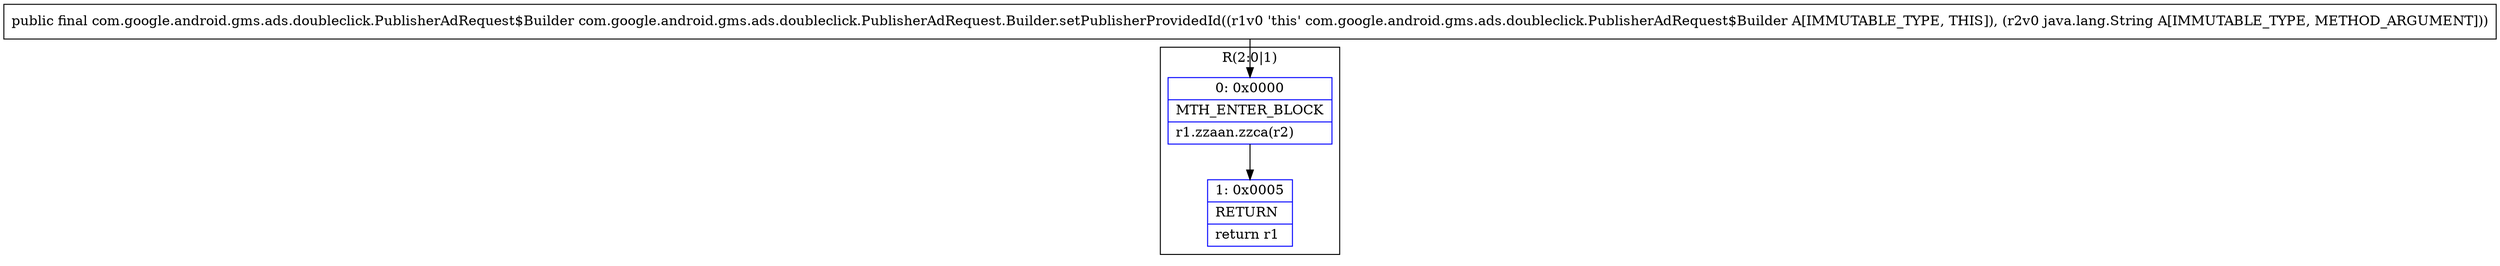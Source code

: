 digraph "CFG forcom.google.android.gms.ads.doubleclick.PublisherAdRequest.Builder.setPublisherProvidedId(Ljava\/lang\/String;)Lcom\/google\/android\/gms\/ads\/doubleclick\/PublisherAdRequest$Builder;" {
subgraph cluster_Region_1143066188 {
label = "R(2:0|1)";
node [shape=record,color=blue];
Node_0 [shape=record,label="{0\:\ 0x0000|MTH_ENTER_BLOCK\l|r1.zzaan.zzca(r2)\l}"];
Node_1 [shape=record,label="{1\:\ 0x0005|RETURN\l|return r1\l}"];
}
MethodNode[shape=record,label="{public final com.google.android.gms.ads.doubleclick.PublisherAdRequest$Builder com.google.android.gms.ads.doubleclick.PublisherAdRequest.Builder.setPublisherProvidedId((r1v0 'this' com.google.android.gms.ads.doubleclick.PublisherAdRequest$Builder A[IMMUTABLE_TYPE, THIS]), (r2v0 java.lang.String A[IMMUTABLE_TYPE, METHOD_ARGUMENT])) }"];
MethodNode -> Node_0;
Node_0 -> Node_1;
}

